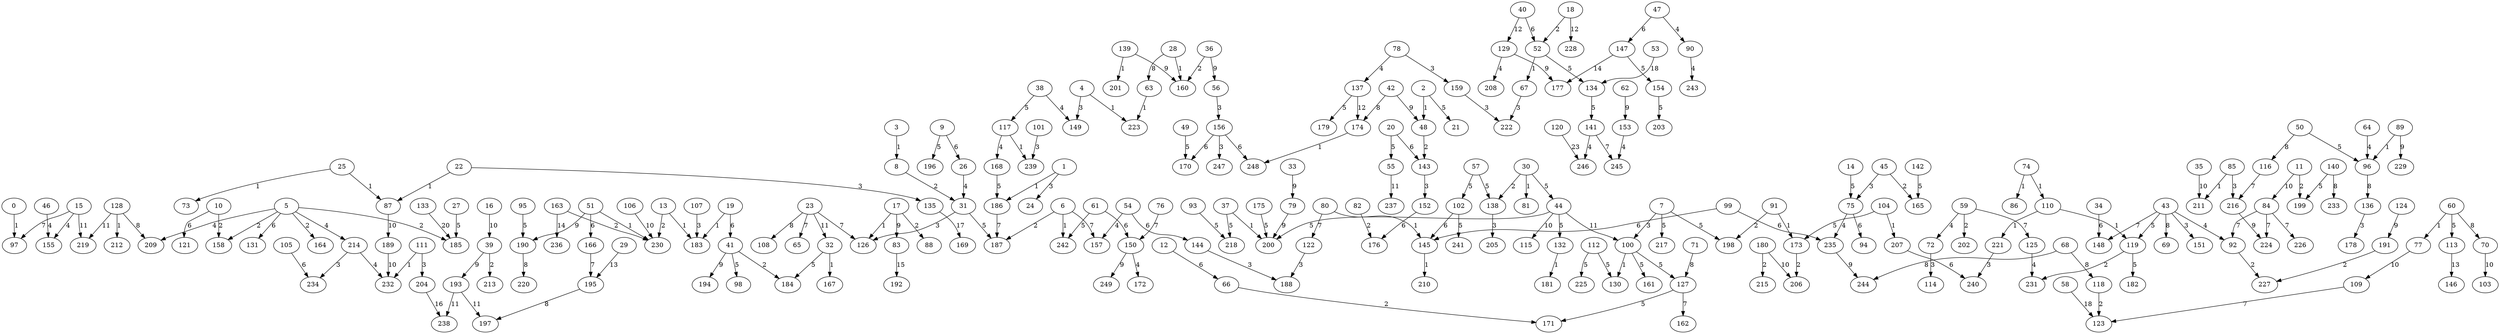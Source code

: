 digraph G {
	0 -> 97 [label="1"];
	1 -> 186 [label="1"];
	2 -> 48 [label="1"];
	3 -> 8 [label="1"];
	4 -> 223 [label="1"];
	6 -> 242 [label="1"];
	13 -> 183 [label="1"];
	17 -> 126 [label="1"];
	19 -> 183 [label="1"];
	22 -> 87 [label="1"];
	25 -> 73 [label="1"];
	25 -> 87 [label="1"];
	28 -> 160 [label="1"];
	30 -> 81 [label="1"];
	32 -> 167 [label="1"];
	37 -> 200 [label="1"];
	51 -> 230 [label="1"];
	52 -> 67 [label="1"];
	60 -> 77 [label="1"];
	63 -> 223 [label="1"];
	74 -> 86 [label="1"];
	74 -> 110 [label="1"];
	80 -> 145 [label="1"];
	85 -> 211 [label="1"];
	89 -> 96 [label="1"];
	91 -> 173 [label="1"];
	100 -> 130 [label="1"];
	104 -> 207 [label="1"];
	110 -> 119 [label="1"];
	110 -> 221 [label="1"];
	111 -> 232 [label="1"];
	117 -> 239 [label="1"];
	128 -> 212 [label="1"];
	132 -> 181 [label="1"];
	139 -> 201 [label="1"];
	145 -> 210 [label="1"];
	174 -> 248 [label="1"];
	5 -> 158 [label="2"];
	5 -> 164 [label="2"];
	5 -> 185 [label="2"];
	6 -> 187 [label="2"];
	8 -> 31 [label="2"];
	10 -> 158 [label="2"];
	11 -> 199 [label="2"];
	13 -> 230 [label="2"];
	17 -> 88 [label="2"];
	18 -> 52 [label="2"];
	30 -> 138 [label="2"];
	36 -> 160 [label="2"];
	39 -> 213 [label="2"];
	41 -> 184 [label="2"];
	45 -> 165 [label="2"];
	48 -> 143 [label="2"];
	59 -> 202 [label="2"];
	66 -> 171 [label="2"];
	82 -> 176 [label="2"];
	91 -> 198 [label="2"];
	92 -> 227 [label="2"];
	118 -> 123 [label="2"];
	119 -> 231 [label="2"];
	163 -> 230 [label="2"];
	173 -> 206 [label="2"];
	180 -> 215 [label="2"];
	191 -> 227 [label="2"];
	1 -> 24 [label="3"];
	4 -> 149 [label="3"];
	7 -> 100 [label="3"];
	22 -> 135 [label="3"];
	31 -> 126 [label="3"];
	43 -> 151 [label="3"];
	45 -> 75 [label="3"];
	56 -> 156 [label="3"];
	67 -> 222 [label="3"];
	72 -> 114 [label="3"];
	78 -> 159 [label="3"];
	85 -> 216 [label="3"];
	101 -> 239 [label="3"];
	107 -> 183 [label="3"];
	111 -> 204 [label="3"];
	122 -> 188 [label="3"];
	136 -> 178 [label="3"];
	138 -> 205 [label="3"];
	143 -> 152 [label="3"];
	144 -> 188 [label="3"];
	156 -> 247 [label="3"];
	159 -> 222 [label="3"];
	214 -> 234 [label="3"];
	221 -> 240 [label="3"];
	5 -> 209 [label="4"];
	5 -> 214 [label="4"];
	15 -> 155 [label="4"];
	26 -> 31 [label="4"];
	38 -> 149 [label="4"];
	43 -> 92 [label="4"];
	46 -> 155 [label="4"];
	47 -> 90 [label="4"];
	54 -> 157 [label="4"];
	59 -> 72 [label="4"];
	64 -> 96 [label="4"];
	75 -> 235 [label="4"];
	78 -> 137 [label="4"];
	90 -> 243 [label="4"];
	117 -> 168 [label="4"];
	125 -> 231 [label="4"];
	129 -> 208 [label="4"];
	141 -> 246 [label="4"];
	150 -> 172 [label="4"];
	153 -> 245 [label="4"];
	214 -> 232 [label="4"];
	2 -> 21 [label="5"];
	7 -> 198 [label="5"];
	7 -> 217 [label="5"];
	9 -> 196 [label="5"];
	14 -> 75 [label="5"];
	20 -> 55 [label="5"];
	27 -> 185 [label="5"];
	30 -> 44 [label="5"];
	31 -> 187 [label="5"];
	32 -> 184 [label="5"];
	37 -> 218 [label="5"];
	38 -> 117 [label="5"];
	41 -> 98 [label="5"];
	43 -> 119 [label="5"];
	44 -> 132 [label="5"];
	44 -> 200 [label="5"];
	49 -> 170 [label="5"];
	50 -> 96 [label="5"];
	52 -> 134 [label="5"];
	57 -> 102 [label="5"];
	57 -> 138 [label="5"];
	60 -> 113 [label="5"];
	61 -> 242 [label="5"];
	93 -> 218 [label="5"];
	95 -> 190 [label="5"];
	100 -> 127 [label="5"];
	100 -> 161 [label="5"];
	102 -> 241 [label="5"];
	104 -> 173 [label="5"];
	112 -> 130 [label="5"];
	112 -> 225 [label="5"];
	119 -> 182 [label="5"];
	127 -> 171 [label="5"];
	134 -> 141 [label="5"];
	137 -> 179 [label="5"];
	140 -> 199 [label="5"];
	142 -> 165 [label="5"];
	147 -> 154 [label="5"];
	154 -> 203 [label="5"];
	168 -> 186 [label="5"];
	175 -> 200 [label="5"];
	5 -> 131 [label="6"];
	9 -> 26 [label="6"];
	10 -> 121 [label="6"];
	12 -> 66 [label="6"];
	19 -> 41 [label="6"];
	20 -> 143 [label="6"];
	34 -> 148 [label="6"];
	40 -> 52 [label="6"];
	47 -> 147 [label="6"];
	51 -> 166 [label="6"];
	54 -> 144 [label="6"];
	61 -> 150 [label="6"];
	75 -> 94 [label="6"];
	99 -> 145 [label="6"];
	99 -> 235 [label="6"];
	102 -> 145 [label="6"];
	105 -> 234 [label="6"];
	152 -> 176 [label="6"];
	156 -> 170 [label="6"];
	156 -> 248 [label="6"];
	207 -> 240 [label="6"];
	6 -> 157 [label="7"];
	15 -> 97 [label="7"];
	23 -> 65 [label="7"];
	23 -> 126 [label="7"];
	43 -> 148 [label="7"];
	59 -> 125 [label="7"];
	76 -> 150 [label="7"];
	80 -> 122 [label="7"];
	84 -> 92 [label="7"];
	84 -> 224 [label="7"];
	84 -> 226 [label="7"];
	109 -> 123 [label="7"];
	116 -> 216 [label="7"];
	127 -> 162 [label="7"];
	141 -> 245 [label="7"];
	166 -> 195 [label="7"];
	186 -> 187 [label="7"];
	23 -> 108 [label="8"];
	28 -> 63 [label="8"];
	42 -> 174 [label="8"];
	43 -> 69 [label="8"];
	50 -> 116 [label="8"];
	60 -> 70 [label="8"];
	68 -> 118 [label="8"];
	68 -> 244 [label="8"];
	71 -> 127 [label="8"];
	96 -> 136 [label="8"];
	128 -> 209 [label="8"];
	140 -> 233 [label="8"];
	190 -> 220 [label="8"];
	195 -> 197 [label="8"];
	17 -> 83 [label="9"];
	33 -> 79 [label="9"];
	36 -> 56 [label="9"];
	39 -> 193 [label="9"];
	41 -> 194 [label="9"];
	42 -> 48 [label="9"];
	51 -> 190 [label="9"];
	62 -> 153 [label="9"];
	79 -> 200 [label="9"];
	89 -> 229 [label="9"];
	124 -> 191 [label="9"];
	129 -> 177 [label="9"];
	139 -> 160 [label="9"];
	150 -> 249 [label="9"];
	216 -> 224 [label="9"];
	235 -> 244 [label="9"];
	11 -> 84 [label="10"];
	16 -> 39 [label="10"];
	35 -> 211 [label="10"];
	44 -> 115 [label="10"];
	70 -> 103 [label="10"];
	77 -> 109 [label="10"];
	87 -> 189 [label="10"];
	106 -> 230 [label="10"];
	180 -> 206 [label="10"];
	189 -> 232 [label="10"];
	15 -> 219 [label="11"];
	23 -> 32 [label="11"];
	44 -> 100 [label="11"];
	55 -> 237 [label="11"];
	128 -> 219 [label="11"];
	193 -> 197 [label="11"];
	193 -> 238 [label="11"];
	18 -> 228 [label="12"];
	40 -> 129 [label="12"];
	137 -> 174 [label="12"];
	29 -> 195 [label="13"];
	113 -> 146 [label="13"];
	147 -> 177 [label="14"];
	163 -> 236 [label="14"];
	83 -> 192 [label="15"];
	204 -> 238 [label="16"];
	135 -> 169 [label="17"];
	53 -> 134 [label="18"];
	58 -> 123 [label="18"];
	133 -> 185 [label="20"];
	120 -> 246 [label="23"];
}